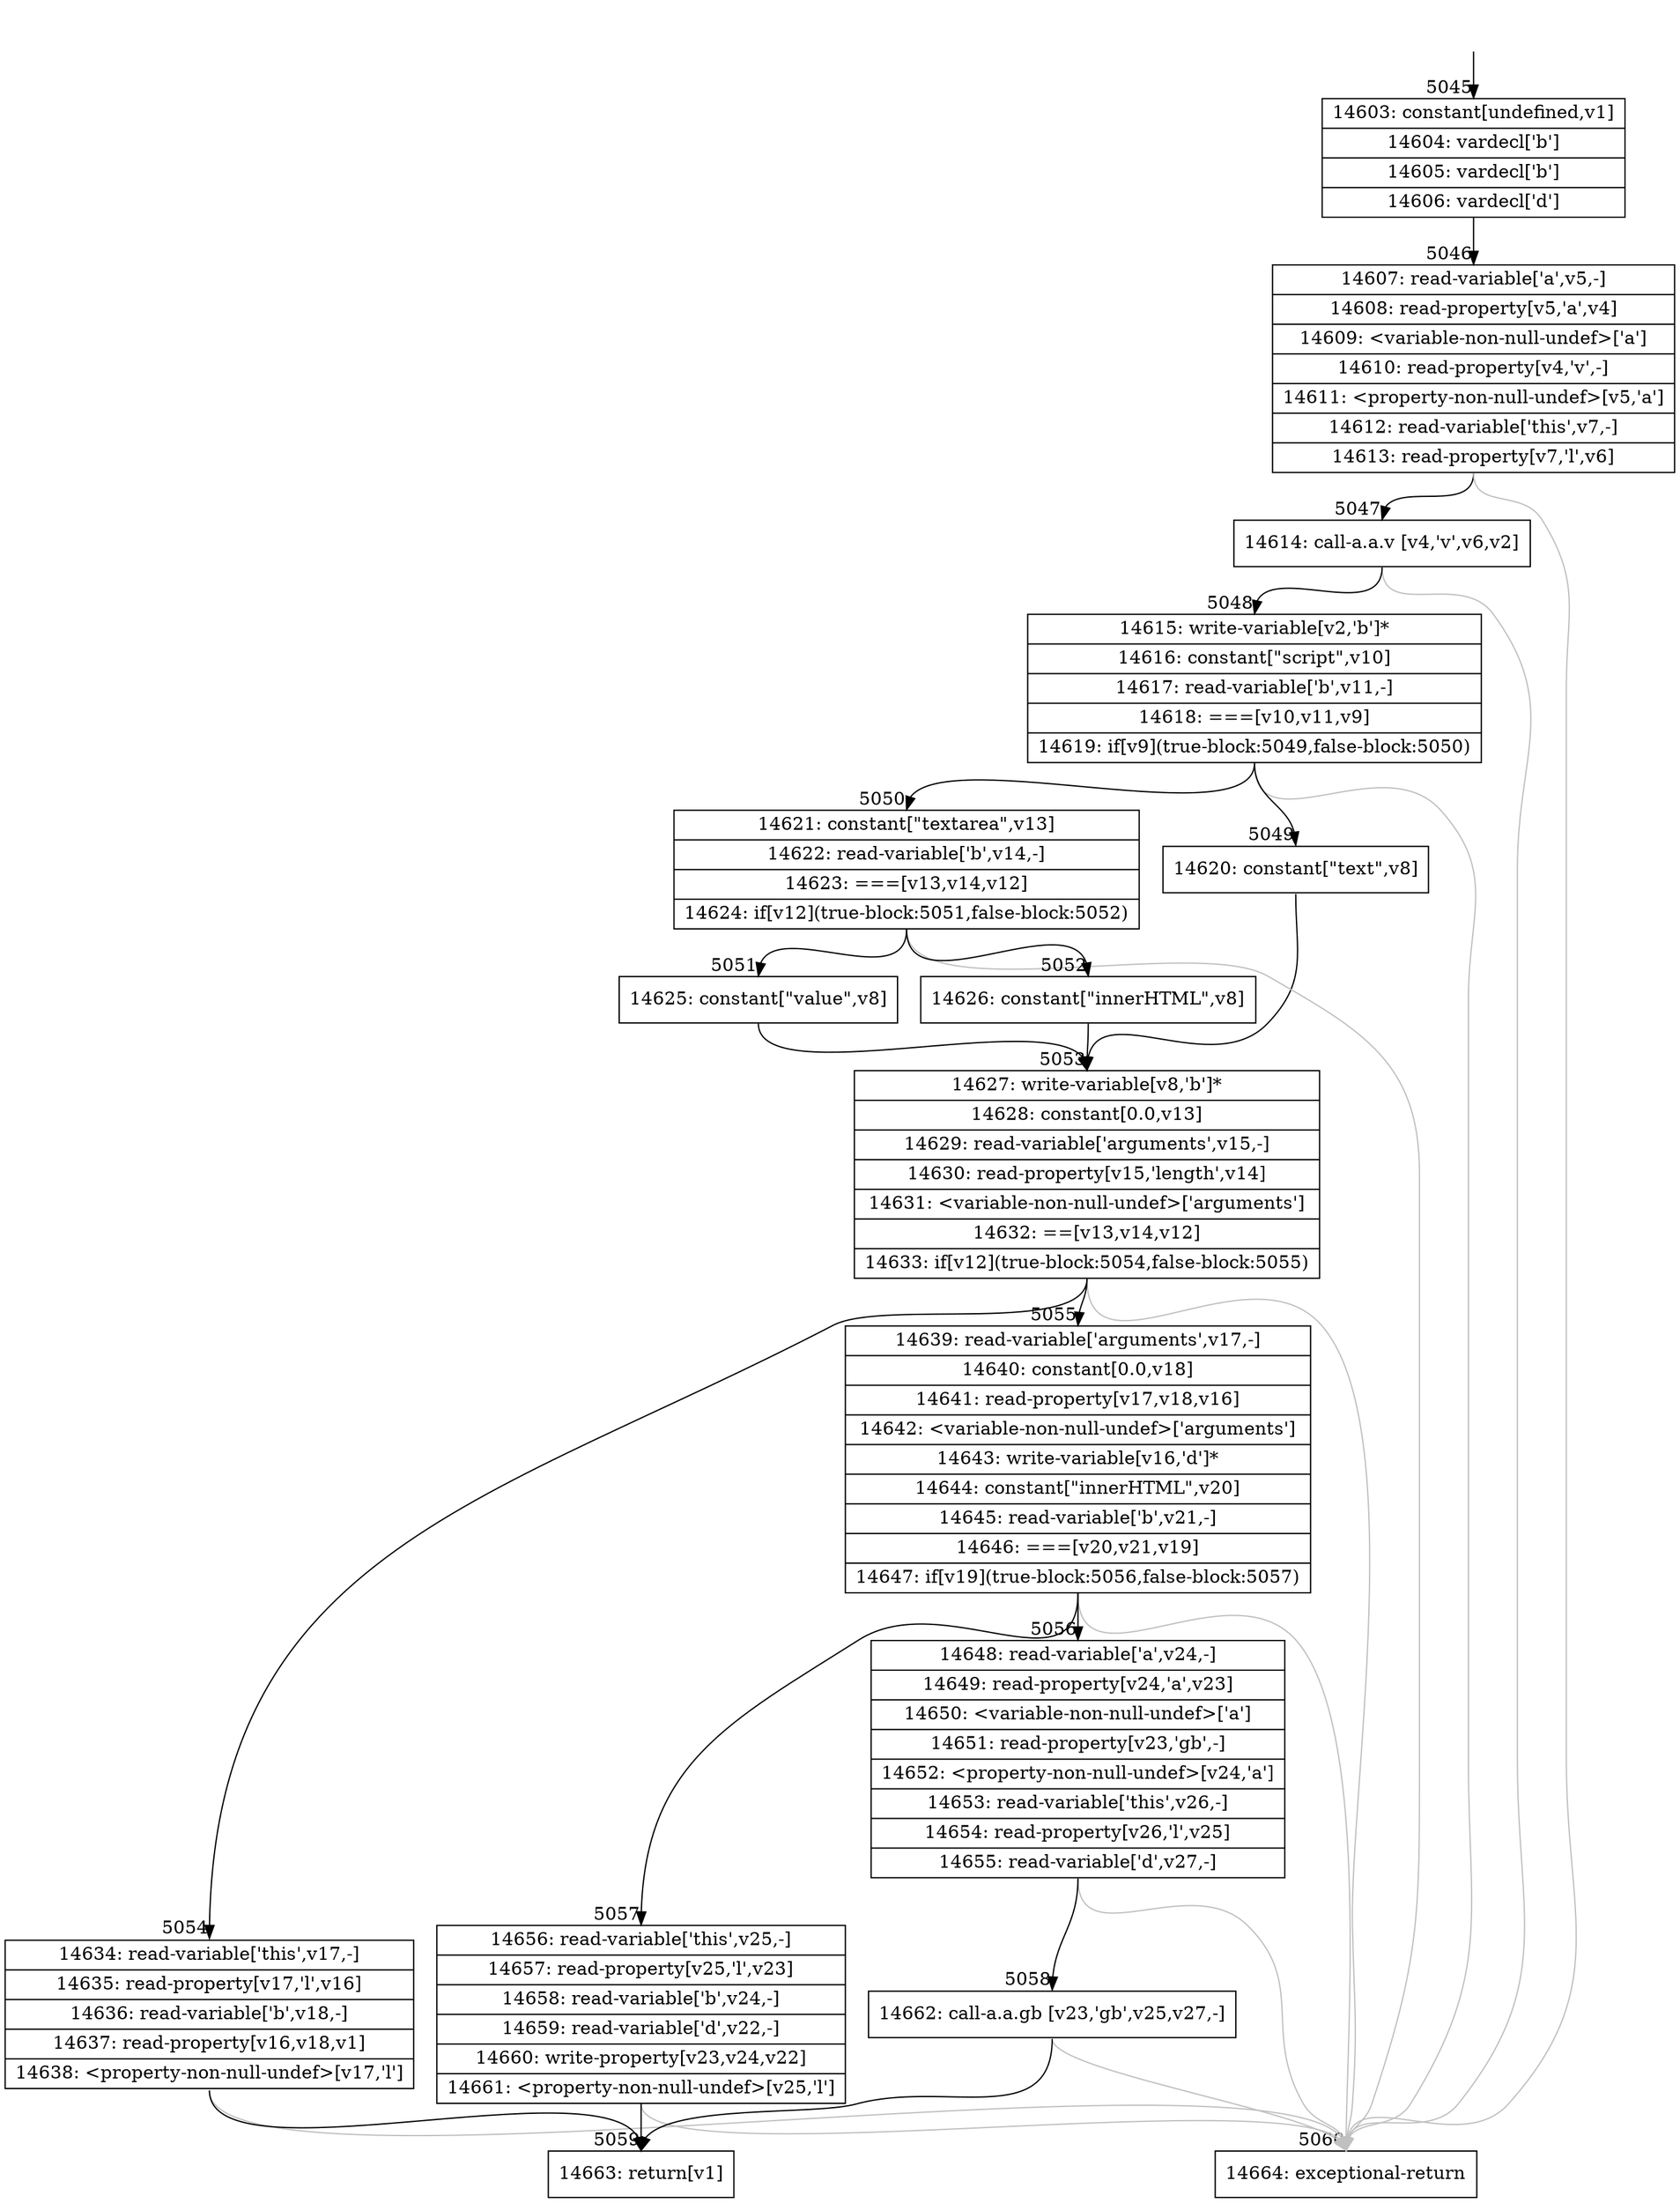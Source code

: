 digraph {
rankdir="TD"
BB_entry425[shape=none,label=""];
BB_entry425 -> BB5045 [tailport=s, headport=n, headlabel="    5045"]
BB5045 [shape=record label="{14603: constant[undefined,v1]|14604: vardecl['b']|14605: vardecl['b']|14606: vardecl['d']}" ] 
BB5045 -> BB5046 [tailport=s, headport=n, headlabel="      5046"]
BB5046 [shape=record label="{14607: read-variable['a',v5,-]|14608: read-property[v5,'a',v4]|14609: \<variable-non-null-undef\>['a']|14610: read-property[v4,'v',-]|14611: \<property-non-null-undef\>[v5,'a']|14612: read-variable['this',v7,-]|14613: read-property[v7,'l',v6]}" ] 
BB5046 -> BB5047 [tailport=s, headport=n, headlabel="      5047"]
BB5046 -> BB5060 [tailport=s, headport=n, color=gray, headlabel="      5060"]
BB5047 [shape=record label="{14614: call-a.a.v [v4,'v',v6,v2]}" ] 
BB5047 -> BB5048 [tailport=s, headport=n, headlabel="      5048"]
BB5047 -> BB5060 [tailport=s, headport=n, color=gray]
BB5048 [shape=record label="{14615: write-variable[v2,'b']*|14616: constant[\"script\",v10]|14617: read-variable['b',v11,-]|14618: ===[v10,v11,v9]|14619: if[v9](true-block:5049,false-block:5050)}" ] 
BB5048 -> BB5049 [tailport=s, headport=n, headlabel="      5049"]
BB5048 -> BB5050 [tailport=s, headport=n, headlabel="      5050"]
BB5048 -> BB5060 [tailport=s, headport=n, color=gray]
BB5049 [shape=record label="{14620: constant[\"text\",v8]}" ] 
BB5049 -> BB5053 [tailport=s, headport=n, headlabel="      5053"]
BB5050 [shape=record label="{14621: constant[\"textarea\",v13]|14622: read-variable['b',v14,-]|14623: ===[v13,v14,v12]|14624: if[v12](true-block:5051,false-block:5052)}" ] 
BB5050 -> BB5051 [tailport=s, headport=n, headlabel="      5051"]
BB5050 -> BB5052 [tailport=s, headport=n, headlabel="      5052"]
BB5050 -> BB5060 [tailport=s, headport=n, color=gray]
BB5051 [shape=record label="{14625: constant[\"value\",v8]}" ] 
BB5051 -> BB5053 [tailport=s, headport=n]
BB5052 [shape=record label="{14626: constant[\"innerHTML\",v8]}" ] 
BB5052 -> BB5053 [tailport=s, headport=n]
BB5053 [shape=record label="{14627: write-variable[v8,'b']*|14628: constant[0.0,v13]|14629: read-variable['arguments',v15,-]|14630: read-property[v15,'length',v14]|14631: \<variable-non-null-undef\>['arguments']|14632: ==[v13,v14,v12]|14633: if[v12](true-block:5054,false-block:5055)}" ] 
BB5053 -> BB5054 [tailport=s, headport=n, headlabel="      5054"]
BB5053 -> BB5055 [tailport=s, headport=n, headlabel="      5055"]
BB5053 -> BB5060 [tailport=s, headport=n, color=gray]
BB5054 [shape=record label="{14634: read-variable['this',v17,-]|14635: read-property[v17,'l',v16]|14636: read-variable['b',v18,-]|14637: read-property[v16,v18,v1]|14638: \<property-non-null-undef\>[v17,'l']}" ] 
BB5054 -> BB5059 [tailport=s, headport=n, headlabel="      5059"]
BB5054 -> BB5060 [tailport=s, headport=n, color=gray]
BB5055 [shape=record label="{14639: read-variable['arguments',v17,-]|14640: constant[0.0,v18]|14641: read-property[v17,v18,v16]|14642: \<variable-non-null-undef\>['arguments']|14643: write-variable[v16,'d']*|14644: constant[\"innerHTML\",v20]|14645: read-variable['b',v21,-]|14646: ===[v20,v21,v19]|14647: if[v19](true-block:5056,false-block:5057)}" ] 
BB5055 -> BB5056 [tailport=s, headport=n, headlabel="      5056"]
BB5055 -> BB5057 [tailport=s, headport=n, headlabel="      5057"]
BB5055 -> BB5060 [tailport=s, headport=n, color=gray]
BB5056 [shape=record label="{14648: read-variable['a',v24,-]|14649: read-property[v24,'a',v23]|14650: \<variable-non-null-undef\>['a']|14651: read-property[v23,'gb',-]|14652: \<property-non-null-undef\>[v24,'a']|14653: read-variable['this',v26,-]|14654: read-property[v26,'l',v25]|14655: read-variable['d',v27,-]}" ] 
BB5056 -> BB5058 [tailport=s, headport=n, headlabel="      5058"]
BB5056 -> BB5060 [tailport=s, headport=n, color=gray]
BB5057 [shape=record label="{14656: read-variable['this',v25,-]|14657: read-property[v25,'l',v23]|14658: read-variable['b',v24,-]|14659: read-variable['d',v22,-]|14660: write-property[v23,v24,v22]|14661: \<property-non-null-undef\>[v25,'l']}" ] 
BB5057 -> BB5059 [tailport=s, headport=n]
BB5057 -> BB5060 [tailport=s, headport=n, color=gray]
BB5058 [shape=record label="{14662: call-a.a.gb [v23,'gb',v25,v27,-]}" ] 
BB5058 -> BB5059 [tailport=s, headport=n]
BB5058 -> BB5060 [tailport=s, headport=n, color=gray]
BB5059 [shape=record label="{14663: return[v1]}" ] 
BB5060 [shape=record label="{14664: exceptional-return}" ] 
}

